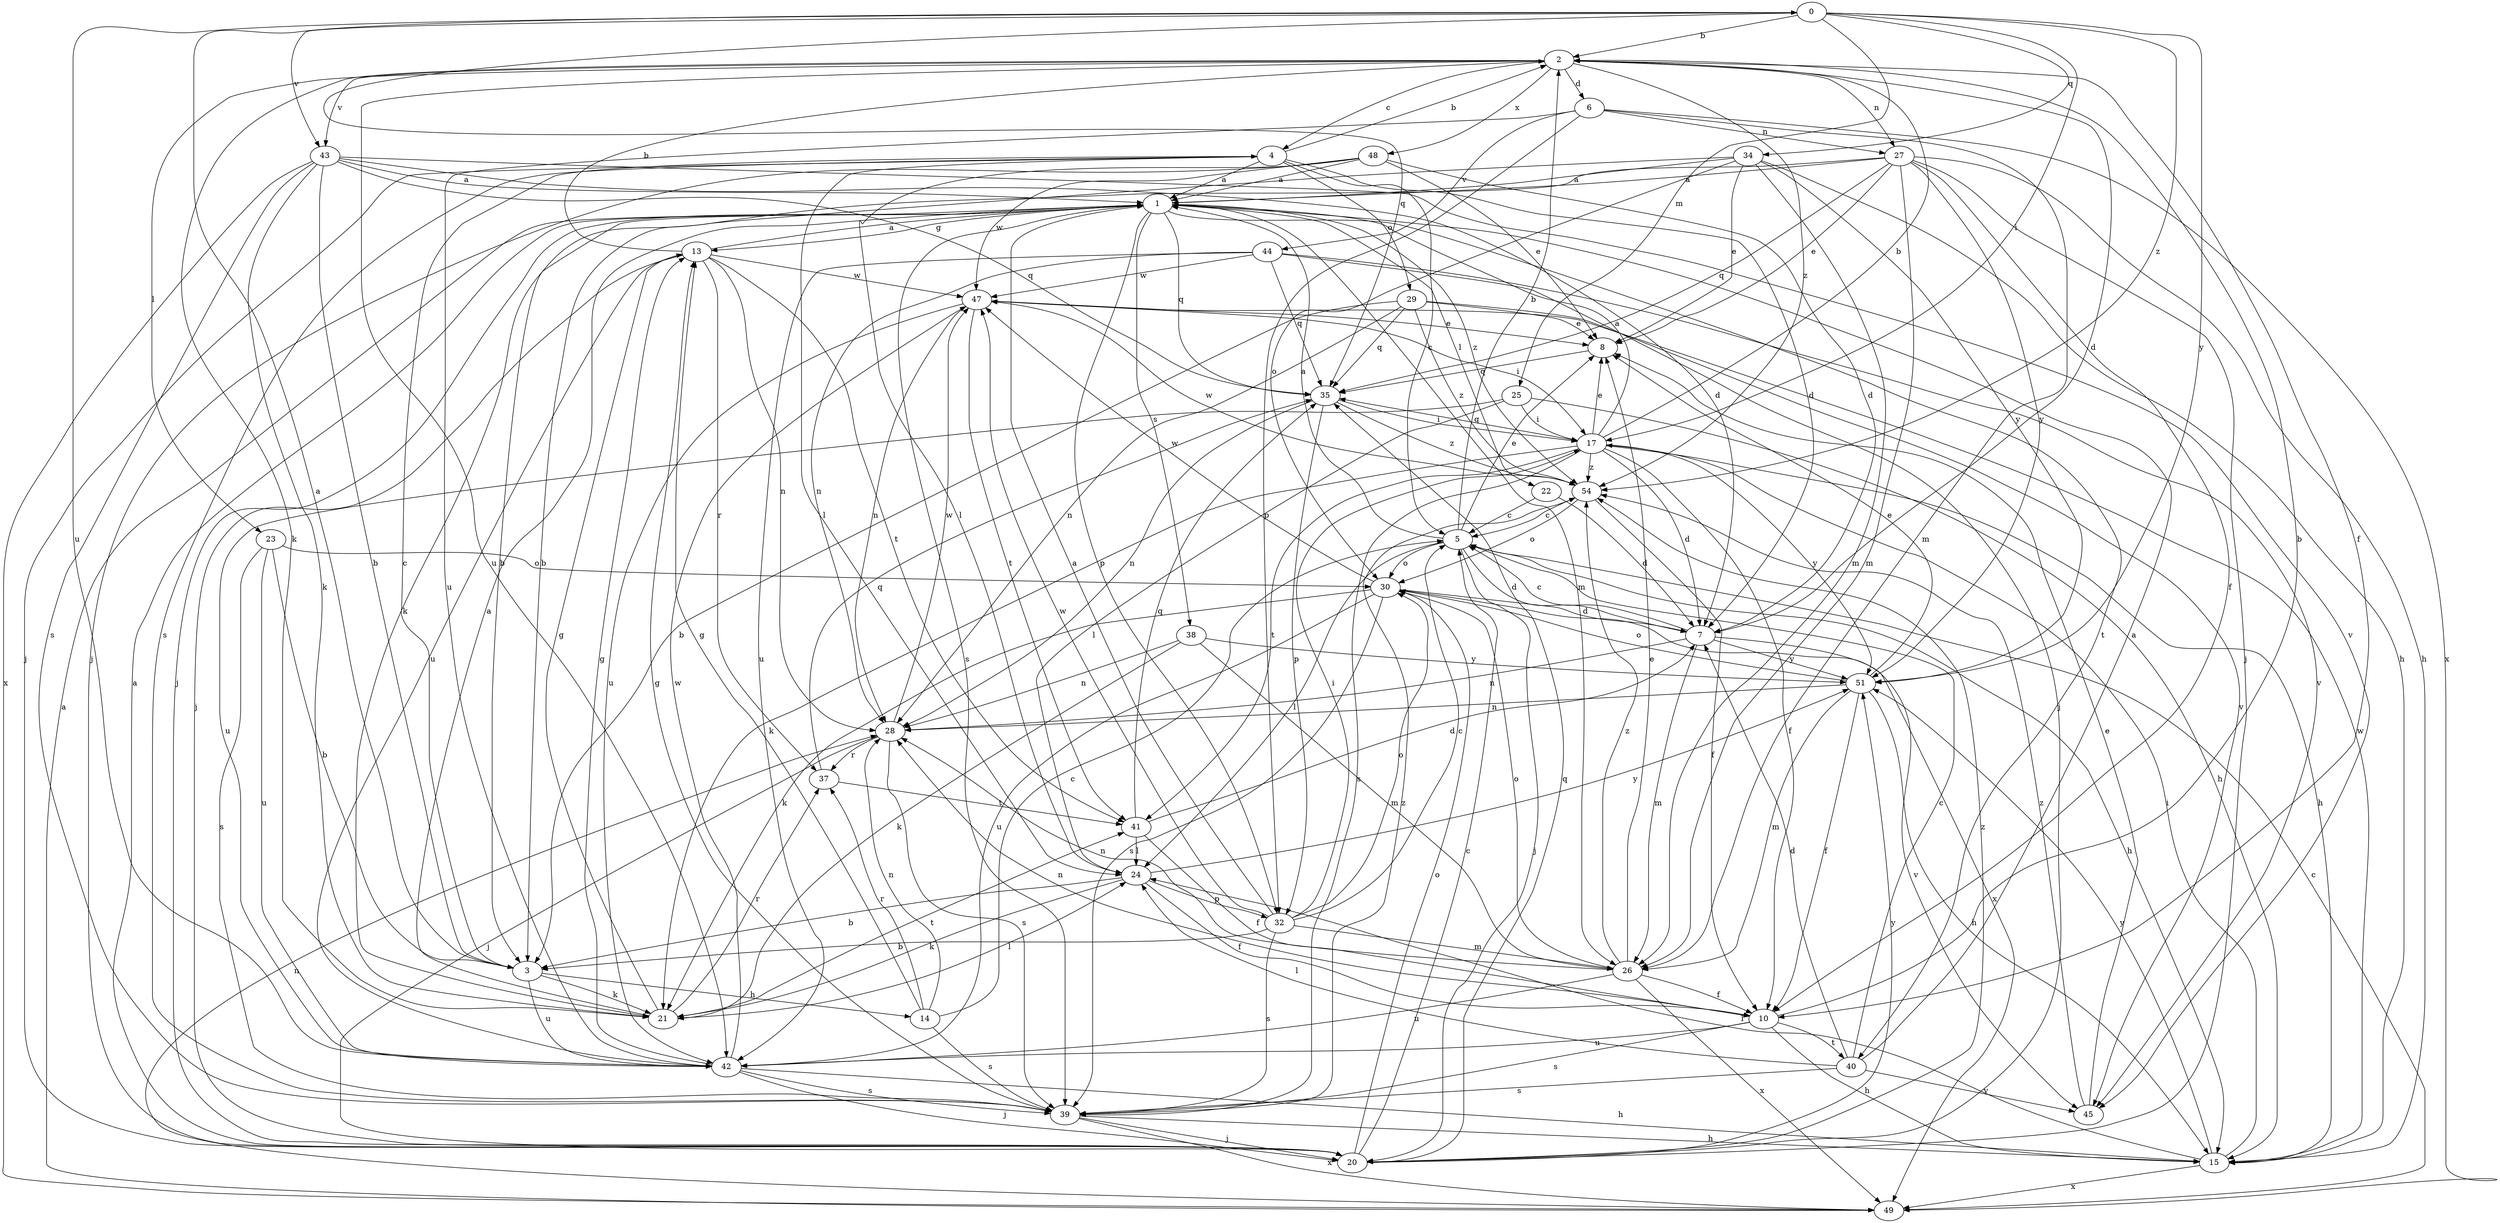 strict digraph  {
0;
1;
2;
3;
4;
5;
6;
7;
8;
10;
13;
14;
15;
17;
20;
21;
22;
23;
24;
25;
26;
27;
28;
29;
30;
32;
34;
35;
37;
38;
39;
40;
41;
42;
43;
44;
45;
47;
48;
49;
51;
54;
0 -> 2  [label=b];
0 -> 17  [label=i];
0 -> 25  [label=m];
0 -> 34  [label=q];
0 -> 35  [label=q];
0 -> 42  [label=u];
0 -> 43  [label=v];
0 -> 51  [label=y];
0 -> 54  [label=z];
1 -> 13  [label=g];
1 -> 20  [label=j];
1 -> 21  [label=k];
1 -> 22  [label=l];
1 -> 26  [label=m];
1 -> 32  [label=p];
1 -> 35  [label=q];
1 -> 38  [label=s];
1 -> 39  [label=s];
1 -> 40  [label=t];
1 -> 54  [label=z];
2 -> 4  [label=c];
2 -> 6  [label=d];
2 -> 7  [label=d];
2 -> 10  [label=f];
2 -> 21  [label=k];
2 -> 23  [label=l];
2 -> 27  [label=n];
2 -> 42  [label=u];
2 -> 43  [label=v];
2 -> 48  [label=x];
2 -> 54  [label=z];
3 -> 0  [label=a];
3 -> 4  [label=c];
3 -> 14  [label=h];
3 -> 21  [label=k];
3 -> 42  [label=u];
4 -> 1  [label=a];
4 -> 2  [label=b];
4 -> 5  [label=c];
4 -> 7  [label=d];
4 -> 20  [label=j];
4 -> 24  [label=l];
4 -> 29  [label=o];
4 -> 39  [label=s];
5 -> 1  [label=a];
5 -> 2  [label=b];
5 -> 7  [label=d];
5 -> 8  [label=e];
5 -> 15  [label=h];
5 -> 20  [label=j];
5 -> 24  [label=l];
5 -> 30  [label=o];
6 -> 26  [label=m];
6 -> 27  [label=n];
6 -> 32  [label=p];
6 -> 42  [label=u];
6 -> 44  [label=v];
6 -> 49  [label=x];
7 -> 5  [label=c];
7 -> 26  [label=m];
7 -> 28  [label=n];
7 -> 45  [label=v];
7 -> 51  [label=y];
8 -> 35  [label=q];
10 -> 2  [label=b];
10 -> 15  [label=h];
10 -> 28  [label=n];
10 -> 39  [label=s];
10 -> 40  [label=t];
10 -> 42  [label=u];
13 -> 1  [label=a];
13 -> 2  [label=b];
13 -> 20  [label=j];
13 -> 28  [label=n];
13 -> 37  [label=r];
13 -> 41  [label=t];
13 -> 42  [label=u];
13 -> 47  [label=w];
14 -> 5  [label=c];
14 -> 13  [label=g];
14 -> 28  [label=n];
14 -> 37  [label=r];
14 -> 39  [label=s];
15 -> 17  [label=i];
15 -> 24  [label=l];
15 -> 47  [label=w];
15 -> 49  [label=x];
15 -> 51  [label=y];
17 -> 1  [label=a];
17 -> 2  [label=b];
17 -> 7  [label=d];
17 -> 8  [label=e];
17 -> 10  [label=f];
17 -> 15  [label=h];
17 -> 21  [label=k];
17 -> 35  [label=q];
17 -> 39  [label=s];
17 -> 41  [label=t];
17 -> 51  [label=y];
17 -> 54  [label=z];
20 -> 1  [label=a];
20 -> 5  [label=c];
20 -> 30  [label=o];
20 -> 35  [label=q];
20 -> 51  [label=y];
20 -> 54  [label=z];
21 -> 1  [label=a];
21 -> 13  [label=g];
21 -> 24  [label=l];
21 -> 37  [label=r];
21 -> 41  [label=t];
22 -> 5  [label=c];
22 -> 7  [label=d];
23 -> 3  [label=b];
23 -> 30  [label=o];
23 -> 39  [label=s];
23 -> 42  [label=u];
24 -> 3  [label=b];
24 -> 10  [label=f];
24 -> 21  [label=k];
24 -> 32  [label=p];
24 -> 51  [label=y];
25 -> 15  [label=h];
25 -> 17  [label=i];
25 -> 24  [label=l];
25 -> 42  [label=u];
26 -> 8  [label=e];
26 -> 10  [label=f];
26 -> 28  [label=n];
26 -> 30  [label=o];
26 -> 42  [label=u];
26 -> 49  [label=x];
26 -> 54  [label=z];
27 -> 1  [label=a];
27 -> 3  [label=b];
27 -> 8  [label=e];
27 -> 10  [label=f];
27 -> 15  [label=h];
27 -> 20  [label=j];
27 -> 26  [label=m];
27 -> 35  [label=q];
27 -> 51  [label=y];
28 -> 20  [label=j];
28 -> 37  [label=r];
28 -> 39  [label=s];
28 -> 47  [label=w];
29 -> 3  [label=b];
29 -> 8  [label=e];
29 -> 28  [label=n];
29 -> 35  [label=q];
29 -> 45  [label=v];
29 -> 54  [label=z];
30 -> 7  [label=d];
30 -> 21  [label=k];
30 -> 39  [label=s];
30 -> 42  [label=u];
30 -> 47  [label=w];
30 -> 49  [label=x];
32 -> 1  [label=a];
32 -> 3  [label=b];
32 -> 5  [label=c];
32 -> 17  [label=i];
32 -> 26  [label=m];
32 -> 30  [label=o];
32 -> 39  [label=s];
32 -> 47  [label=w];
34 -> 1  [label=a];
34 -> 3  [label=b];
34 -> 8  [label=e];
34 -> 15  [label=h];
34 -> 26  [label=m];
34 -> 30  [label=o];
34 -> 51  [label=y];
35 -> 17  [label=i];
35 -> 28  [label=n];
35 -> 32  [label=p];
35 -> 54  [label=z];
37 -> 35  [label=q];
37 -> 41  [label=t];
38 -> 21  [label=k];
38 -> 26  [label=m];
38 -> 28  [label=n];
38 -> 51  [label=y];
39 -> 13  [label=g];
39 -> 15  [label=h];
39 -> 20  [label=j];
39 -> 49  [label=x];
39 -> 54  [label=z];
40 -> 1  [label=a];
40 -> 5  [label=c];
40 -> 7  [label=d];
40 -> 24  [label=l];
40 -> 39  [label=s];
40 -> 45  [label=v];
41 -> 7  [label=d];
41 -> 10  [label=f];
41 -> 24  [label=l];
41 -> 35  [label=q];
42 -> 13  [label=g];
42 -> 15  [label=h];
42 -> 20  [label=j];
42 -> 39  [label=s];
42 -> 47  [label=w];
43 -> 1  [label=a];
43 -> 3  [label=b];
43 -> 7  [label=d];
43 -> 21  [label=k];
43 -> 35  [label=q];
43 -> 39  [label=s];
43 -> 45  [label=v];
43 -> 49  [label=x];
44 -> 20  [label=j];
44 -> 28  [label=n];
44 -> 35  [label=q];
44 -> 42  [label=u];
44 -> 45  [label=v];
44 -> 47  [label=w];
45 -> 8  [label=e];
45 -> 54  [label=z];
47 -> 8  [label=e];
47 -> 17  [label=i];
47 -> 28  [label=n];
47 -> 41  [label=t];
47 -> 42  [label=u];
48 -> 1  [label=a];
48 -> 7  [label=d];
48 -> 8  [label=e];
48 -> 20  [label=j];
48 -> 24  [label=l];
48 -> 47  [label=w];
49 -> 1  [label=a];
49 -> 5  [label=c];
49 -> 28  [label=n];
51 -> 8  [label=e];
51 -> 10  [label=f];
51 -> 15  [label=h];
51 -> 26  [label=m];
51 -> 28  [label=n];
51 -> 30  [label=o];
54 -> 5  [label=c];
54 -> 10  [label=f];
54 -> 30  [label=o];
54 -> 47  [label=w];
}
